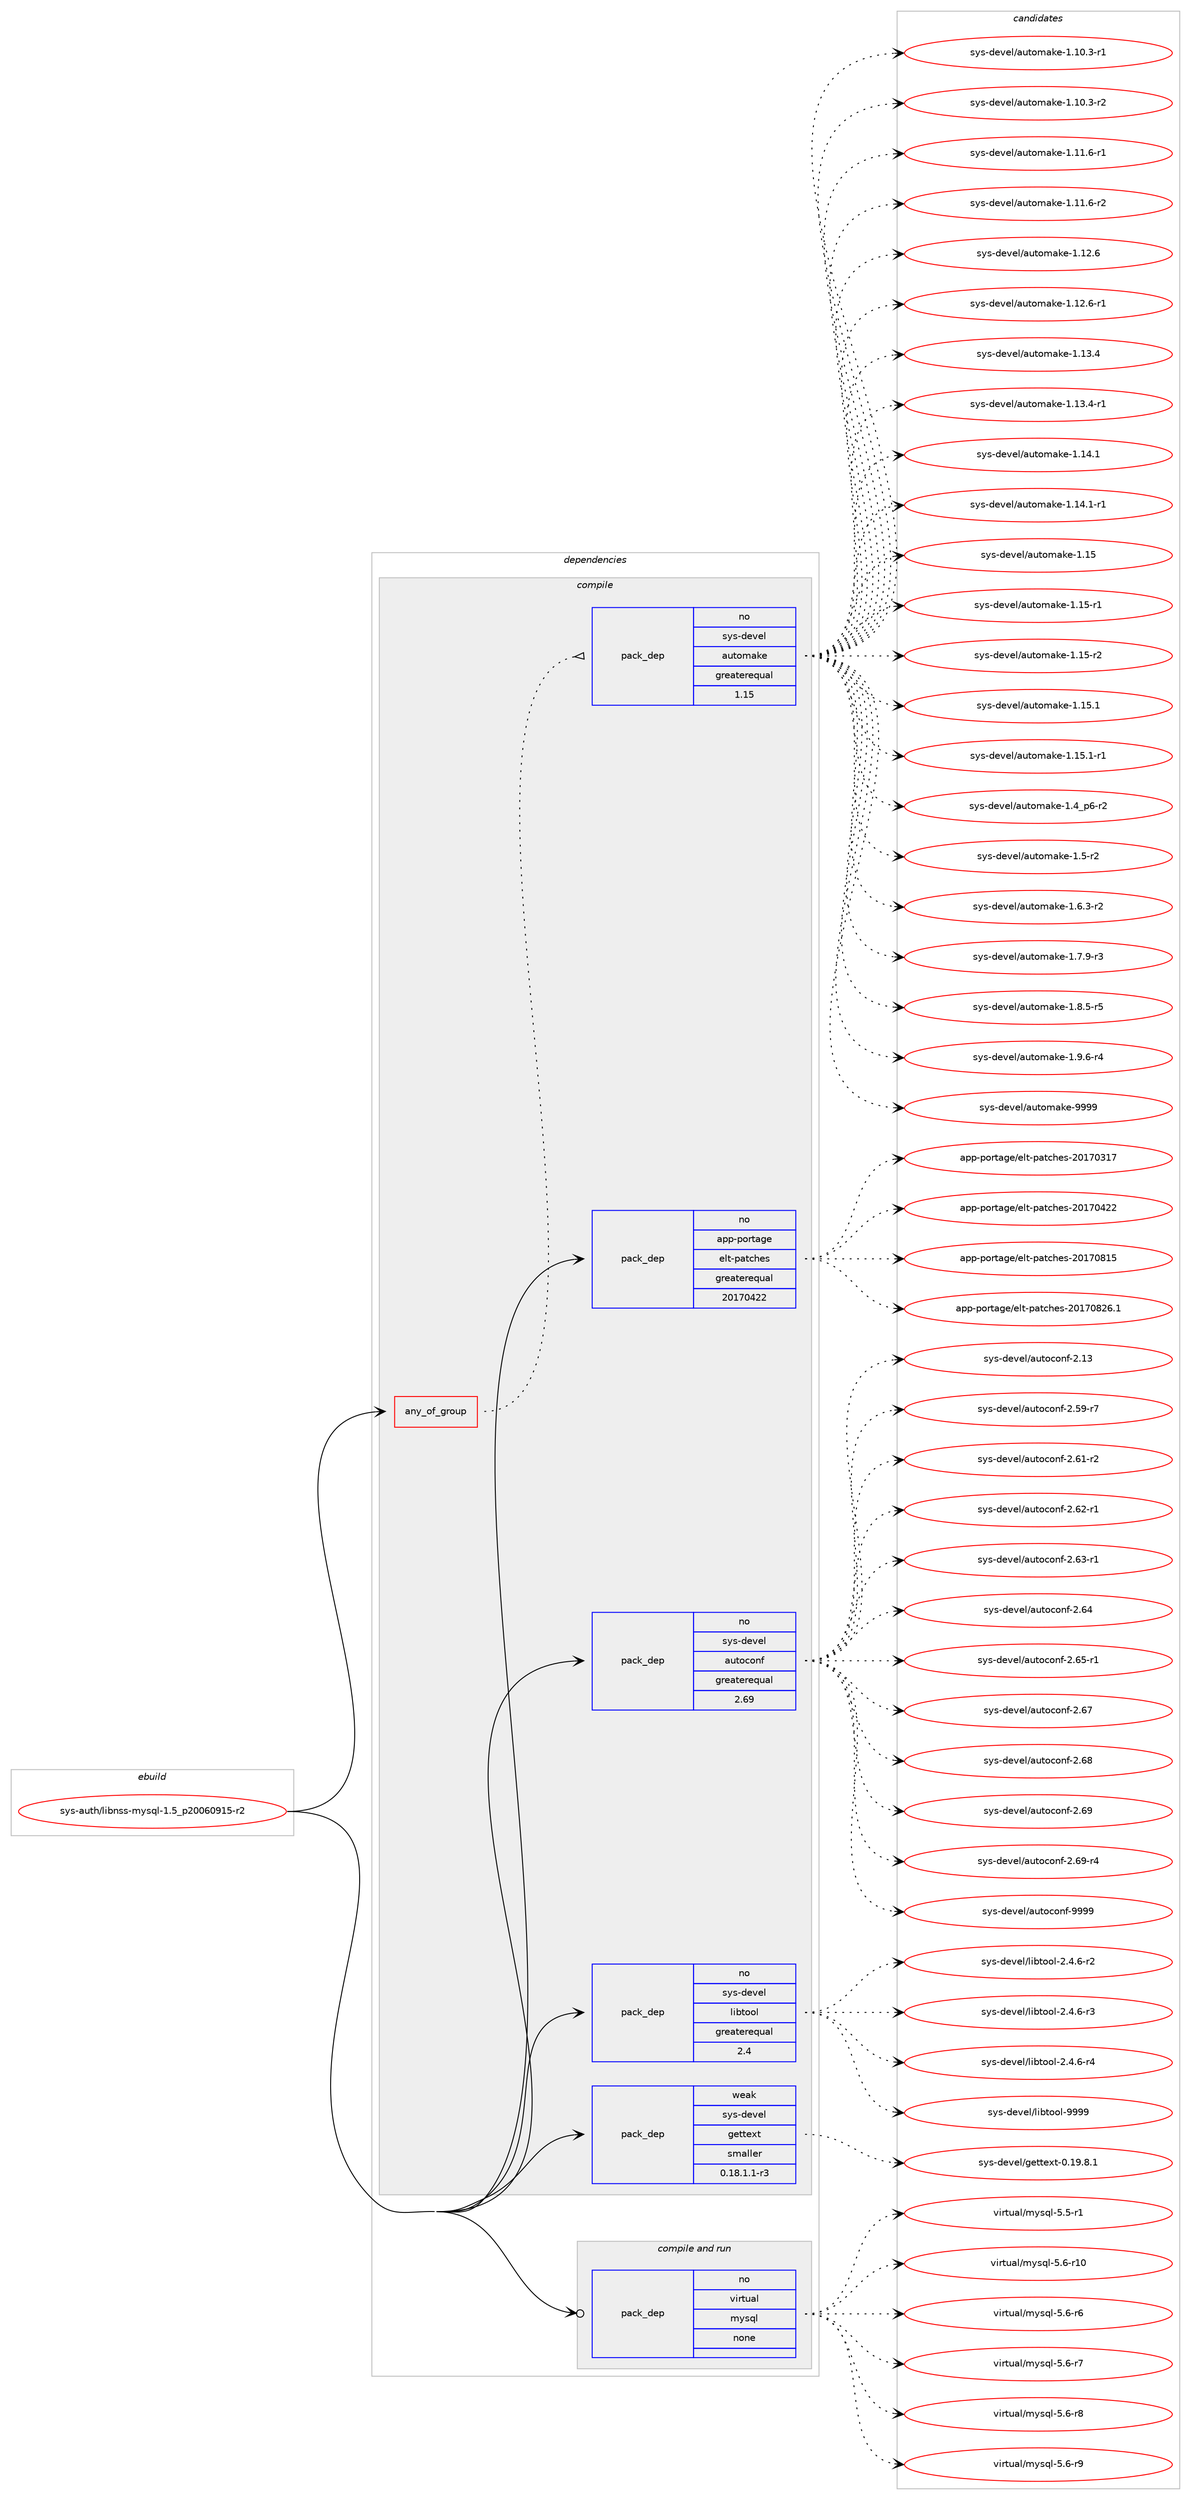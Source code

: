 digraph prolog {

# *************
# Graph options
# *************

newrank=true;
concentrate=true;
compound=true;
graph [rankdir=LR,fontname=Helvetica,fontsize=10,ranksep=1.5];#, ranksep=2.5, nodesep=0.2];
edge  [arrowhead=vee];
node  [fontname=Helvetica,fontsize=10];

# **********
# The ebuild
# **********

subgraph cluster_leftcol {
color=gray;
rank=same;
label=<<i>ebuild</i>>;
id [label="sys-auth/libnss-mysql-1.5_p20060915-r2", color=red, width=4, href="../sys-auth/libnss-mysql-1.5_p20060915-r2.svg"];
}

# ****************
# The dependencies
# ****************

subgraph cluster_midcol {
color=gray;
label=<<i>dependencies</i>>;
subgraph cluster_compile {
fillcolor="#eeeeee";
style=filled;
label=<<i>compile</i>>;
subgraph any7962 {
dependency474807 [label=<<TABLE BORDER="0" CELLBORDER="1" CELLSPACING="0" CELLPADDING="4"><TR><TD CELLPADDING="10">any_of_group</TD></TR></TABLE>>, shape=none, color=red];subgraph pack352167 {
dependency474808 [label=<<TABLE BORDER="0" CELLBORDER="1" CELLSPACING="0" CELLPADDING="4" WIDTH="220"><TR><TD ROWSPAN="6" CELLPADDING="30">pack_dep</TD></TR><TR><TD WIDTH="110">no</TD></TR><TR><TD>sys-devel</TD></TR><TR><TD>automake</TD></TR><TR><TD>greaterequal</TD></TR><TR><TD>1.15</TD></TR></TABLE>>, shape=none, color=blue];
}
dependency474807:e -> dependency474808:w [weight=20,style="dotted",arrowhead="oinv"];
}
id:e -> dependency474807:w [weight=20,style="solid",arrowhead="vee"];
subgraph pack352168 {
dependency474809 [label=<<TABLE BORDER="0" CELLBORDER="1" CELLSPACING="0" CELLPADDING="4" WIDTH="220"><TR><TD ROWSPAN="6" CELLPADDING="30">pack_dep</TD></TR><TR><TD WIDTH="110">no</TD></TR><TR><TD>app-portage</TD></TR><TR><TD>elt-patches</TD></TR><TR><TD>greaterequal</TD></TR><TR><TD>20170422</TD></TR></TABLE>>, shape=none, color=blue];
}
id:e -> dependency474809:w [weight=20,style="solid",arrowhead="vee"];
subgraph pack352169 {
dependency474810 [label=<<TABLE BORDER="0" CELLBORDER="1" CELLSPACING="0" CELLPADDING="4" WIDTH="220"><TR><TD ROWSPAN="6" CELLPADDING="30">pack_dep</TD></TR><TR><TD WIDTH="110">no</TD></TR><TR><TD>sys-devel</TD></TR><TR><TD>autoconf</TD></TR><TR><TD>greaterequal</TD></TR><TR><TD>2.69</TD></TR></TABLE>>, shape=none, color=blue];
}
id:e -> dependency474810:w [weight=20,style="solid",arrowhead="vee"];
subgraph pack352170 {
dependency474811 [label=<<TABLE BORDER="0" CELLBORDER="1" CELLSPACING="0" CELLPADDING="4" WIDTH="220"><TR><TD ROWSPAN="6" CELLPADDING="30">pack_dep</TD></TR><TR><TD WIDTH="110">no</TD></TR><TR><TD>sys-devel</TD></TR><TR><TD>libtool</TD></TR><TR><TD>greaterequal</TD></TR><TR><TD>2.4</TD></TR></TABLE>>, shape=none, color=blue];
}
id:e -> dependency474811:w [weight=20,style="solid",arrowhead="vee"];
subgraph pack352171 {
dependency474812 [label=<<TABLE BORDER="0" CELLBORDER="1" CELLSPACING="0" CELLPADDING="4" WIDTH="220"><TR><TD ROWSPAN="6" CELLPADDING="30">pack_dep</TD></TR><TR><TD WIDTH="110">weak</TD></TR><TR><TD>sys-devel</TD></TR><TR><TD>gettext</TD></TR><TR><TD>smaller</TD></TR><TR><TD>0.18.1.1-r3</TD></TR></TABLE>>, shape=none, color=blue];
}
id:e -> dependency474812:w [weight=20,style="solid",arrowhead="vee"];
}
subgraph cluster_compileandrun {
fillcolor="#eeeeee";
style=filled;
label=<<i>compile and run</i>>;
subgraph pack352172 {
dependency474813 [label=<<TABLE BORDER="0" CELLBORDER="1" CELLSPACING="0" CELLPADDING="4" WIDTH="220"><TR><TD ROWSPAN="6" CELLPADDING="30">pack_dep</TD></TR><TR><TD WIDTH="110">no</TD></TR><TR><TD>virtual</TD></TR><TR><TD>mysql</TD></TR><TR><TD>none</TD></TR><TR><TD></TD></TR></TABLE>>, shape=none, color=blue];
}
id:e -> dependency474813:w [weight=20,style="solid",arrowhead="odotvee"];
}
subgraph cluster_run {
fillcolor="#eeeeee";
style=filled;
label=<<i>run</i>>;
}
}

# **************
# The candidates
# **************

subgraph cluster_choices {
rank=same;
color=gray;
label=<<i>candidates</i>>;

subgraph choice352167 {
color=black;
nodesep=1;
choice11512111545100101118101108479711711611110997107101454946494846514511449 [label="sys-devel/automake-1.10.3-r1", color=red, width=4,href="../sys-devel/automake-1.10.3-r1.svg"];
choice11512111545100101118101108479711711611110997107101454946494846514511450 [label="sys-devel/automake-1.10.3-r2", color=red, width=4,href="../sys-devel/automake-1.10.3-r2.svg"];
choice11512111545100101118101108479711711611110997107101454946494946544511449 [label="sys-devel/automake-1.11.6-r1", color=red, width=4,href="../sys-devel/automake-1.11.6-r1.svg"];
choice11512111545100101118101108479711711611110997107101454946494946544511450 [label="sys-devel/automake-1.11.6-r2", color=red, width=4,href="../sys-devel/automake-1.11.6-r2.svg"];
choice1151211154510010111810110847971171161111099710710145494649504654 [label="sys-devel/automake-1.12.6", color=red, width=4,href="../sys-devel/automake-1.12.6.svg"];
choice11512111545100101118101108479711711611110997107101454946495046544511449 [label="sys-devel/automake-1.12.6-r1", color=red, width=4,href="../sys-devel/automake-1.12.6-r1.svg"];
choice1151211154510010111810110847971171161111099710710145494649514652 [label="sys-devel/automake-1.13.4", color=red, width=4,href="../sys-devel/automake-1.13.4.svg"];
choice11512111545100101118101108479711711611110997107101454946495146524511449 [label="sys-devel/automake-1.13.4-r1", color=red, width=4,href="../sys-devel/automake-1.13.4-r1.svg"];
choice1151211154510010111810110847971171161111099710710145494649524649 [label="sys-devel/automake-1.14.1", color=red, width=4,href="../sys-devel/automake-1.14.1.svg"];
choice11512111545100101118101108479711711611110997107101454946495246494511449 [label="sys-devel/automake-1.14.1-r1", color=red, width=4,href="../sys-devel/automake-1.14.1-r1.svg"];
choice115121115451001011181011084797117116111109971071014549464953 [label="sys-devel/automake-1.15", color=red, width=4,href="../sys-devel/automake-1.15.svg"];
choice1151211154510010111810110847971171161111099710710145494649534511449 [label="sys-devel/automake-1.15-r1", color=red, width=4,href="../sys-devel/automake-1.15-r1.svg"];
choice1151211154510010111810110847971171161111099710710145494649534511450 [label="sys-devel/automake-1.15-r2", color=red, width=4,href="../sys-devel/automake-1.15-r2.svg"];
choice1151211154510010111810110847971171161111099710710145494649534649 [label="sys-devel/automake-1.15.1", color=red, width=4,href="../sys-devel/automake-1.15.1.svg"];
choice11512111545100101118101108479711711611110997107101454946495346494511449 [label="sys-devel/automake-1.15.1-r1", color=red, width=4,href="../sys-devel/automake-1.15.1-r1.svg"];
choice115121115451001011181011084797117116111109971071014549465295112544511450 [label="sys-devel/automake-1.4_p6-r2", color=red, width=4,href="../sys-devel/automake-1.4_p6-r2.svg"];
choice11512111545100101118101108479711711611110997107101454946534511450 [label="sys-devel/automake-1.5-r2", color=red, width=4,href="../sys-devel/automake-1.5-r2.svg"];
choice115121115451001011181011084797117116111109971071014549465446514511450 [label="sys-devel/automake-1.6.3-r2", color=red, width=4,href="../sys-devel/automake-1.6.3-r2.svg"];
choice115121115451001011181011084797117116111109971071014549465546574511451 [label="sys-devel/automake-1.7.9-r3", color=red, width=4,href="../sys-devel/automake-1.7.9-r3.svg"];
choice115121115451001011181011084797117116111109971071014549465646534511453 [label="sys-devel/automake-1.8.5-r5", color=red, width=4,href="../sys-devel/automake-1.8.5-r5.svg"];
choice115121115451001011181011084797117116111109971071014549465746544511452 [label="sys-devel/automake-1.9.6-r4", color=red, width=4,href="../sys-devel/automake-1.9.6-r4.svg"];
choice115121115451001011181011084797117116111109971071014557575757 [label="sys-devel/automake-9999", color=red, width=4,href="../sys-devel/automake-9999.svg"];
dependency474808:e -> choice11512111545100101118101108479711711611110997107101454946494846514511449:w [style=dotted,weight="100"];
dependency474808:e -> choice11512111545100101118101108479711711611110997107101454946494846514511450:w [style=dotted,weight="100"];
dependency474808:e -> choice11512111545100101118101108479711711611110997107101454946494946544511449:w [style=dotted,weight="100"];
dependency474808:e -> choice11512111545100101118101108479711711611110997107101454946494946544511450:w [style=dotted,weight="100"];
dependency474808:e -> choice1151211154510010111810110847971171161111099710710145494649504654:w [style=dotted,weight="100"];
dependency474808:e -> choice11512111545100101118101108479711711611110997107101454946495046544511449:w [style=dotted,weight="100"];
dependency474808:e -> choice1151211154510010111810110847971171161111099710710145494649514652:w [style=dotted,weight="100"];
dependency474808:e -> choice11512111545100101118101108479711711611110997107101454946495146524511449:w [style=dotted,weight="100"];
dependency474808:e -> choice1151211154510010111810110847971171161111099710710145494649524649:w [style=dotted,weight="100"];
dependency474808:e -> choice11512111545100101118101108479711711611110997107101454946495246494511449:w [style=dotted,weight="100"];
dependency474808:e -> choice115121115451001011181011084797117116111109971071014549464953:w [style=dotted,weight="100"];
dependency474808:e -> choice1151211154510010111810110847971171161111099710710145494649534511449:w [style=dotted,weight="100"];
dependency474808:e -> choice1151211154510010111810110847971171161111099710710145494649534511450:w [style=dotted,weight="100"];
dependency474808:e -> choice1151211154510010111810110847971171161111099710710145494649534649:w [style=dotted,weight="100"];
dependency474808:e -> choice11512111545100101118101108479711711611110997107101454946495346494511449:w [style=dotted,weight="100"];
dependency474808:e -> choice115121115451001011181011084797117116111109971071014549465295112544511450:w [style=dotted,weight="100"];
dependency474808:e -> choice11512111545100101118101108479711711611110997107101454946534511450:w [style=dotted,weight="100"];
dependency474808:e -> choice115121115451001011181011084797117116111109971071014549465446514511450:w [style=dotted,weight="100"];
dependency474808:e -> choice115121115451001011181011084797117116111109971071014549465546574511451:w [style=dotted,weight="100"];
dependency474808:e -> choice115121115451001011181011084797117116111109971071014549465646534511453:w [style=dotted,weight="100"];
dependency474808:e -> choice115121115451001011181011084797117116111109971071014549465746544511452:w [style=dotted,weight="100"];
dependency474808:e -> choice115121115451001011181011084797117116111109971071014557575757:w [style=dotted,weight="100"];
}
subgraph choice352168 {
color=black;
nodesep=1;
choice97112112451121111141169710310147101108116451129711699104101115455048495548514955 [label="app-portage/elt-patches-20170317", color=red, width=4,href="../app-portage/elt-patches-20170317.svg"];
choice97112112451121111141169710310147101108116451129711699104101115455048495548525050 [label="app-portage/elt-patches-20170422", color=red, width=4,href="../app-portage/elt-patches-20170422.svg"];
choice97112112451121111141169710310147101108116451129711699104101115455048495548564953 [label="app-portage/elt-patches-20170815", color=red, width=4,href="../app-portage/elt-patches-20170815.svg"];
choice971121124511211111411697103101471011081164511297116991041011154550484955485650544649 [label="app-portage/elt-patches-20170826.1", color=red, width=4,href="../app-portage/elt-patches-20170826.1.svg"];
dependency474809:e -> choice97112112451121111141169710310147101108116451129711699104101115455048495548514955:w [style=dotted,weight="100"];
dependency474809:e -> choice97112112451121111141169710310147101108116451129711699104101115455048495548525050:w [style=dotted,weight="100"];
dependency474809:e -> choice97112112451121111141169710310147101108116451129711699104101115455048495548564953:w [style=dotted,weight="100"];
dependency474809:e -> choice971121124511211111411697103101471011081164511297116991041011154550484955485650544649:w [style=dotted,weight="100"];
}
subgraph choice352169 {
color=black;
nodesep=1;
choice115121115451001011181011084797117116111991111101024550464951 [label="sys-devel/autoconf-2.13", color=red, width=4,href="../sys-devel/autoconf-2.13.svg"];
choice1151211154510010111810110847971171161119911111010245504653574511455 [label="sys-devel/autoconf-2.59-r7", color=red, width=4,href="../sys-devel/autoconf-2.59-r7.svg"];
choice1151211154510010111810110847971171161119911111010245504654494511450 [label="sys-devel/autoconf-2.61-r2", color=red, width=4,href="../sys-devel/autoconf-2.61-r2.svg"];
choice1151211154510010111810110847971171161119911111010245504654504511449 [label="sys-devel/autoconf-2.62-r1", color=red, width=4,href="../sys-devel/autoconf-2.62-r1.svg"];
choice1151211154510010111810110847971171161119911111010245504654514511449 [label="sys-devel/autoconf-2.63-r1", color=red, width=4,href="../sys-devel/autoconf-2.63-r1.svg"];
choice115121115451001011181011084797117116111991111101024550465452 [label="sys-devel/autoconf-2.64", color=red, width=4,href="../sys-devel/autoconf-2.64.svg"];
choice1151211154510010111810110847971171161119911111010245504654534511449 [label="sys-devel/autoconf-2.65-r1", color=red, width=4,href="../sys-devel/autoconf-2.65-r1.svg"];
choice115121115451001011181011084797117116111991111101024550465455 [label="sys-devel/autoconf-2.67", color=red, width=4,href="../sys-devel/autoconf-2.67.svg"];
choice115121115451001011181011084797117116111991111101024550465456 [label="sys-devel/autoconf-2.68", color=red, width=4,href="../sys-devel/autoconf-2.68.svg"];
choice115121115451001011181011084797117116111991111101024550465457 [label="sys-devel/autoconf-2.69", color=red, width=4,href="../sys-devel/autoconf-2.69.svg"];
choice1151211154510010111810110847971171161119911111010245504654574511452 [label="sys-devel/autoconf-2.69-r4", color=red, width=4,href="../sys-devel/autoconf-2.69-r4.svg"];
choice115121115451001011181011084797117116111991111101024557575757 [label="sys-devel/autoconf-9999", color=red, width=4,href="../sys-devel/autoconf-9999.svg"];
dependency474810:e -> choice115121115451001011181011084797117116111991111101024550464951:w [style=dotted,weight="100"];
dependency474810:e -> choice1151211154510010111810110847971171161119911111010245504653574511455:w [style=dotted,weight="100"];
dependency474810:e -> choice1151211154510010111810110847971171161119911111010245504654494511450:w [style=dotted,weight="100"];
dependency474810:e -> choice1151211154510010111810110847971171161119911111010245504654504511449:w [style=dotted,weight="100"];
dependency474810:e -> choice1151211154510010111810110847971171161119911111010245504654514511449:w [style=dotted,weight="100"];
dependency474810:e -> choice115121115451001011181011084797117116111991111101024550465452:w [style=dotted,weight="100"];
dependency474810:e -> choice1151211154510010111810110847971171161119911111010245504654534511449:w [style=dotted,weight="100"];
dependency474810:e -> choice115121115451001011181011084797117116111991111101024550465455:w [style=dotted,weight="100"];
dependency474810:e -> choice115121115451001011181011084797117116111991111101024550465456:w [style=dotted,weight="100"];
dependency474810:e -> choice115121115451001011181011084797117116111991111101024550465457:w [style=dotted,weight="100"];
dependency474810:e -> choice1151211154510010111810110847971171161119911111010245504654574511452:w [style=dotted,weight="100"];
dependency474810:e -> choice115121115451001011181011084797117116111991111101024557575757:w [style=dotted,weight="100"];
}
subgraph choice352170 {
color=black;
nodesep=1;
choice1151211154510010111810110847108105981161111111084550465246544511450 [label="sys-devel/libtool-2.4.6-r2", color=red, width=4,href="../sys-devel/libtool-2.4.6-r2.svg"];
choice1151211154510010111810110847108105981161111111084550465246544511451 [label="sys-devel/libtool-2.4.6-r3", color=red, width=4,href="../sys-devel/libtool-2.4.6-r3.svg"];
choice1151211154510010111810110847108105981161111111084550465246544511452 [label="sys-devel/libtool-2.4.6-r4", color=red, width=4,href="../sys-devel/libtool-2.4.6-r4.svg"];
choice1151211154510010111810110847108105981161111111084557575757 [label="sys-devel/libtool-9999", color=red, width=4,href="../sys-devel/libtool-9999.svg"];
dependency474811:e -> choice1151211154510010111810110847108105981161111111084550465246544511450:w [style=dotted,weight="100"];
dependency474811:e -> choice1151211154510010111810110847108105981161111111084550465246544511451:w [style=dotted,weight="100"];
dependency474811:e -> choice1151211154510010111810110847108105981161111111084550465246544511452:w [style=dotted,weight="100"];
dependency474811:e -> choice1151211154510010111810110847108105981161111111084557575757:w [style=dotted,weight="100"];
}
subgraph choice352171 {
color=black;
nodesep=1;
choice1151211154510010111810110847103101116116101120116454846495746564649 [label="sys-devel/gettext-0.19.8.1", color=red, width=4,href="../sys-devel/gettext-0.19.8.1.svg"];
dependency474812:e -> choice1151211154510010111810110847103101116116101120116454846495746564649:w [style=dotted,weight="100"];
}
subgraph choice352172 {
color=black;
nodesep=1;
choice1181051141161179710847109121115113108455346534511449 [label="virtual/mysql-5.5-r1", color=red, width=4,href="../virtual/mysql-5.5-r1.svg"];
choice118105114116117971084710912111511310845534654451144948 [label="virtual/mysql-5.6-r10", color=red, width=4,href="../virtual/mysql-5.6-r10.svg"];
choice1181051141161179710847109121115113108455346544511454 [label="virtual/mysql-5.6-r6", color=red, width=4,href="../virtual/mysql-5.6-r6.svg"];
choice1181051141161179710847109121115113108455346544511455 [label="virtual/mysql-5.6-r7", color=red, width=4,href="../virtual/mysql-5.6-r7.svg"];
choice1181051141161179710847109121115113108455346544511456 [label="virtual/mysql-5.6-r8", color=red, width=4,href="../virtual/mysql-5.6-r8.svg"];
choice1181051141161179710847109121115113108455346544511457 [label="virtual/mysql-5.6-r9", color=red, width=4,href="../virtual/mysql-5.6-r9.svg"];
dependency474813:e -> choice1181051141161179710847109121115113108455346534511449:w [style=dotted,weight="100"];
dependency474813:e -> choice118105114116117971084710912111511310845534654451144948:w [style=dotted,weight="100"];
dependency474813:e -> choice1181051141161179710847109121115113108455346544511454:w [style=dotted,weight="100"];
dependency474813:e -> choice1181051141161179710847109121115113108455346544511455:w [style=dotted,weight="100"];
dependency474813:e -> choice1181051141161179710847109121115113108455346544511456:w [style=dotted,weight="100"];
dependency474813:e -> choice1181051141161179710847109121115113108455346544511457:w [style=dotted,weight="100"];
}
}

}
